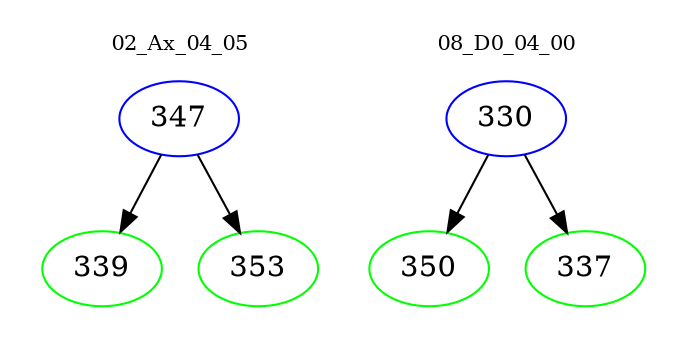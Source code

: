 digraph{
subgraph cluster_0 {
color = white
label = "02_Ax_04_05";
fontsize=10;
T0_347 [label="347", color="blue"]
T0_347 -> T0_339 [color="black"]
T0_339 [label="339", color="green"]
T0_347 -> T0_353 [color="black"]
T0_353 [label="353", color="green"]
}
subgraph cluster_1 {
color = white
label = "08_D0_04_00";
fontsize=10;
T1_330 [label="330", color="blue"]
T1_330 -> T1_350 [color="black"]
T1_350 [label="350", color="green"]
T1_330 -> T1_337 [color="black"]
T1_337 [label="337", color="green"]
}
}

